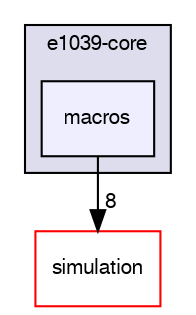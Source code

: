 digraph "/dev/shm/kenichi/update-e1039-doc/e1039-core/macros" {
  bgcolor=transparent;
  compound=true
  node [ fontsize="10", fontname="FreeSans"];
  edge [ labelfontsize="10", labelfontname="FreeSans"];
  subgraph clusterdir_0a085354c5474f38d4b9d20ae746ec67 {
    graph [ bgcolor="#ddddee", pencolor="black", label="e1039-core" fontname="FreeSans", fontsize="10", URL="dir_0a085354c5474f38d4b9d20ae746ec67.html"]
  dir_c7b9fcda5b57452e91441dab2a035646 [shape=box, label="macros", style="filled", fillcolor="#eeeeff", pencolor="black", URL="dir_c7b9fcda5b57452e91441dab2a035646.html"];
  }
  dir_da541d554d94b5dd7d8677e6570914d2 [shape=box label="simulation" color="red" URL="dir_da541d554d94b5dd7d8677e6570914d2.html"];
  dir_c7b9fcda5b57452e91441dab2a035646->dir_da541d554d94b5dd7d8677e6570914d2 [headlabel="8", labeldistance=1.5 headhref="dir_000033_000047.html"];
}
